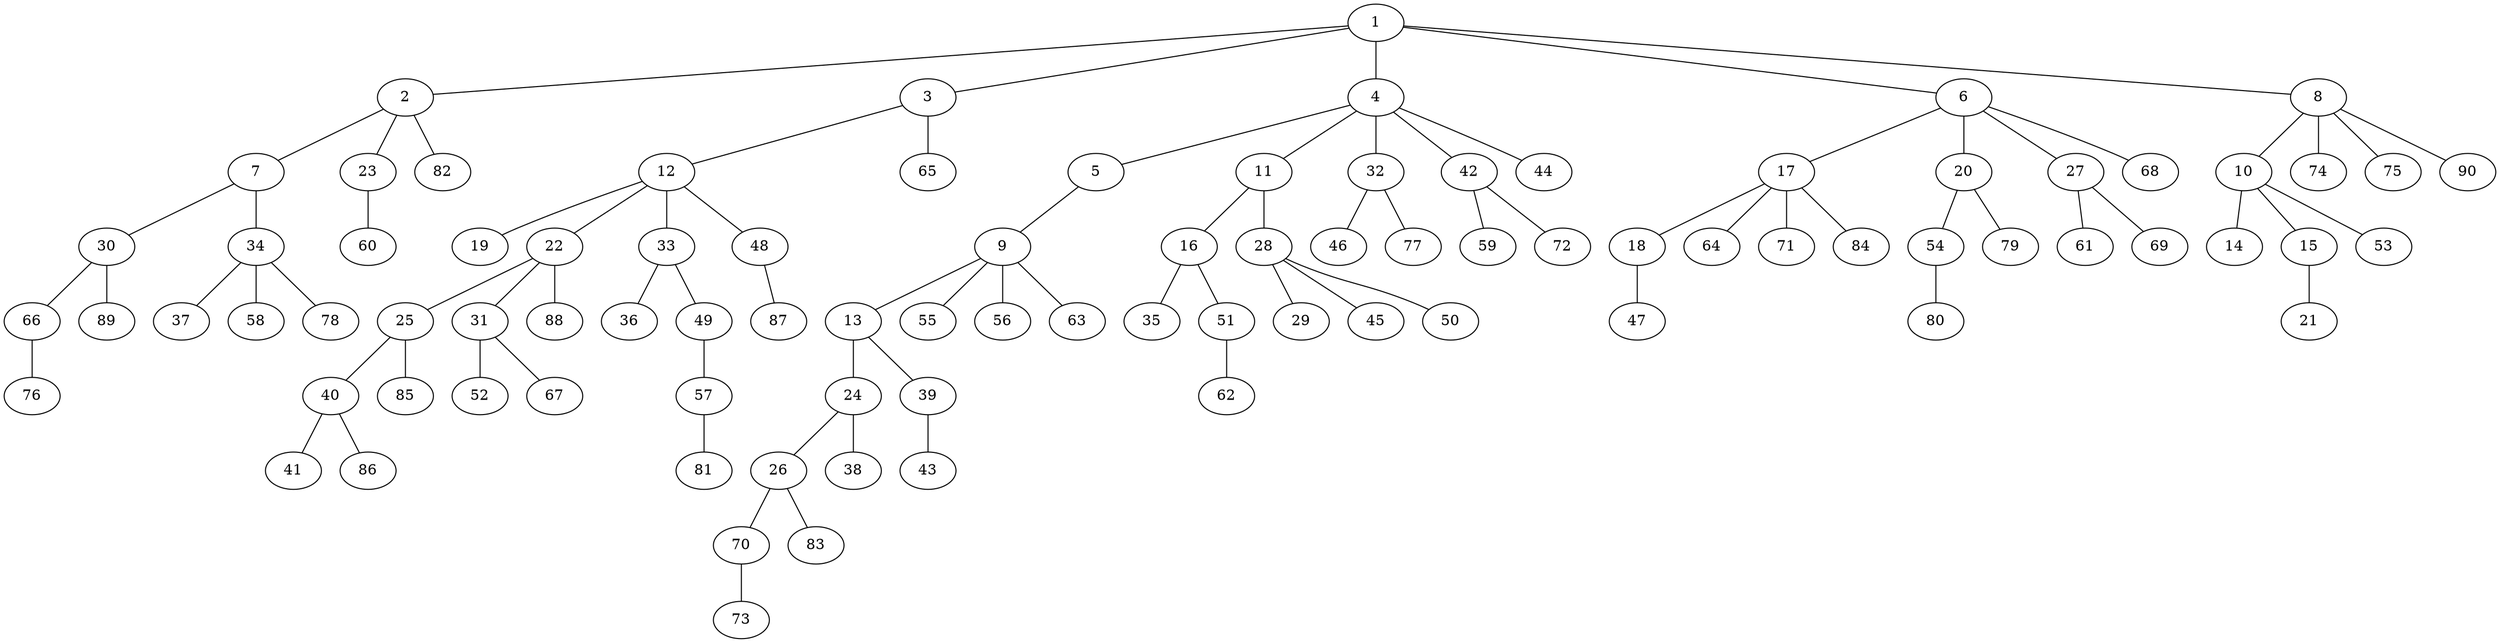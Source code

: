 graph graphname {1--2
1--3
1--4
1--6
1--8
2--7
2--23
2--82
3--12
3--65
4--5
4--11
4--32
4--42
4--44
5--9
6--17
6--20
6--27
6--68
7--30
7--34
8--10
8--74
8--75
8--90
9--13
9--55
9--56
9--63
10--14
10--15
10--53
11--16
11--28
12--19
12--22
12--33
12--48
13--24
13--39
15--21
16--35
16--51
17--18
17--64
17--71
17--84
18--47
20--54
20--79
22--25
22--31
22--88
23--60
24--26
24--38
25--40
25--85
26--70
26--83
27--61
27--69
28--29
28--45
28--50
30--66
30--89
31--52
31--67
32--46
32--77
33--36
33--49
34--37
34--58
34--78
39--43
40--41
40--86
42--59
42--72
48--87
49--57
51--62
54--80
57--81
66--76
70--73
}